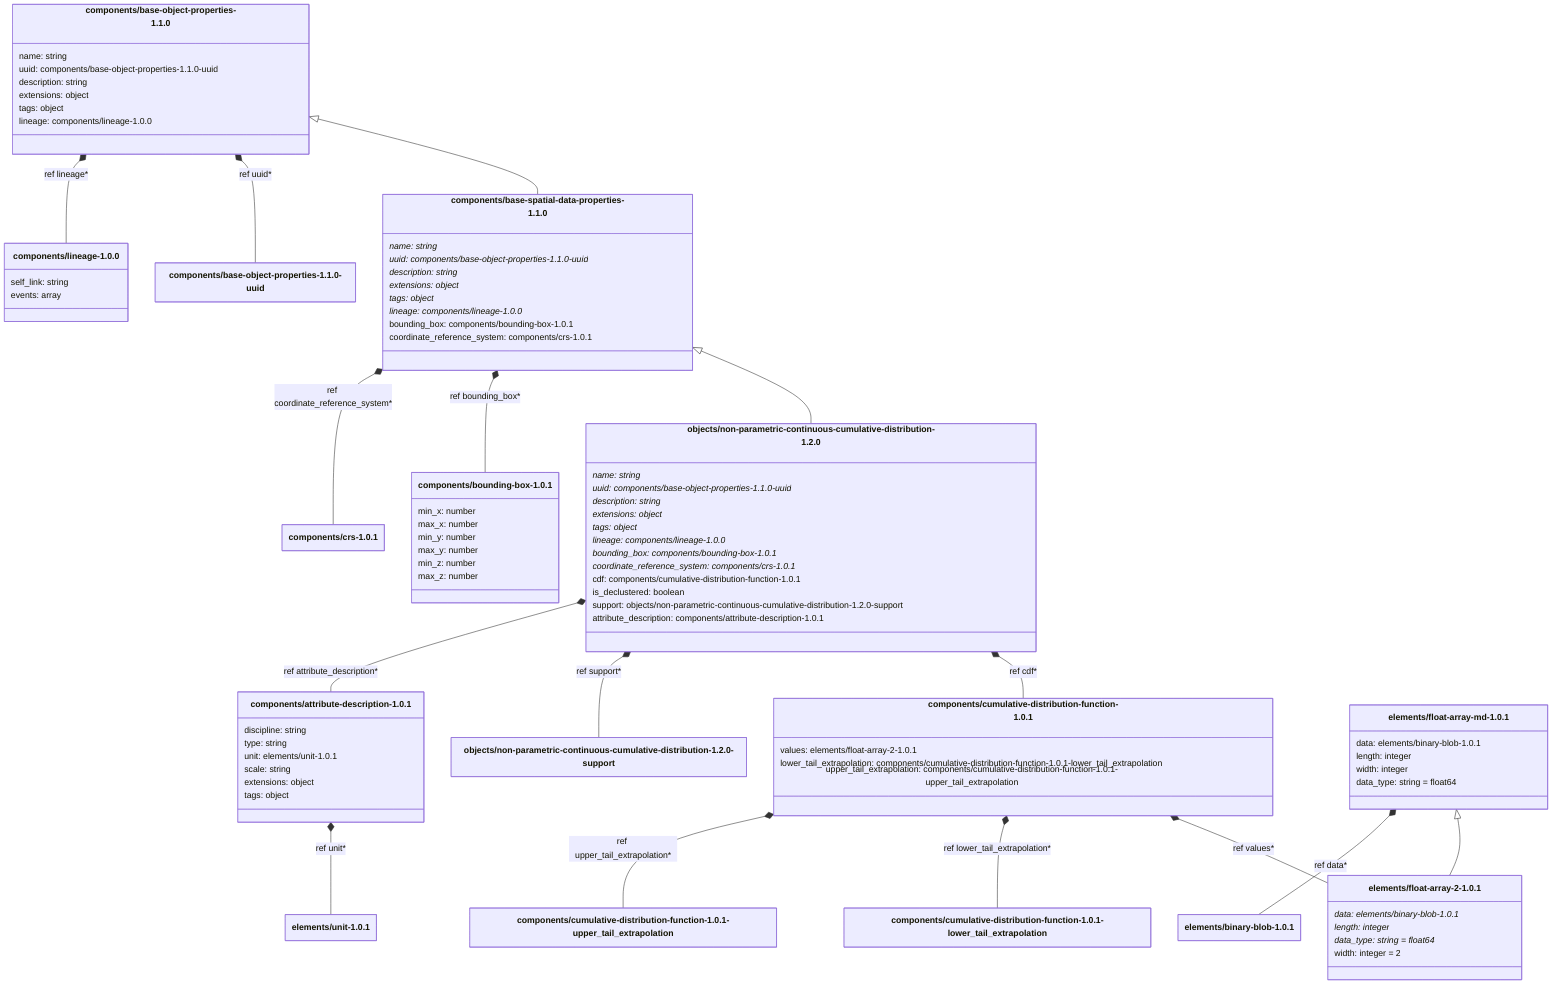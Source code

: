 ---
config:
    class:
        hideEmptyMembersBox: true
---

classDiagram
    class `components/base-object-properties-1.1.0`:::schemaComponent {
        name: string
        uuid: components/base-object-properties-1.1.0-uuid
        description: string
        extensions: object
        tags: object
        lineage: components/lineage-1.0.0
    }
    class `components/base-spatial-data-properties-1.1.0`:::schemaComponent {
        name: string*
        uuid: components/base-object-properties-1.1.0-uuid*
        description: string*
        extensions: object*
        tags: object*
        lineage: components/lineage-1.0.0*
        bounding_box: components/bounding-box-1.0.1
        coordinate_reference_system: components/crs-1.0.1
    }
    `components/base-object-properties-1.1.0` <|-- `components/base-spatial-data-properties-1.1.0`
    class `objects/non-parametric-continuous-cumulative-distribution-1.2.0`:::schemaObject {
        name: string*
        uuid: components/base-object-properties-1.1.0-uuid*
        description: string*
        extensions: object*
        tags: object*
        lineage: components/lineage-1.0.0*
        bounding_box: components/bounding-box-1.0.1*
        coordinate_reference_system: components/crs-1.0.1*
        cdf: components/cumulative-distribution-function-1.0.1
        is_declustered: boolean
        support: objects/non-parametric-continuous-cumulative-distribution-1.2.0-support
        attribute_description: components/attribute-description-1.0.1
    }
    `components/base-spatial-data-properties-1.1.0` <|-- `objects/non-parametric-continuous-cumulative-distribution-1.2.0`
    `components/base-object-properties-1.1.0` *-- `components/base-object-properties-1.1.0-uuid` : ref uuid*
    `components/base-object-properties-1.1.0` *-- `components/lineage-1.0.0` : ref lineage*
    `components/base-spatial-data-properties-1.1.0` *-- `components/bounding-box-1.0.1` : ref bounding_box*
    `components/base-spatial-data-properties-1.1.0` *-- `components/crs-1.0.1` : ref coordinate_reference_system*
    `objects/non-parametric-continuous-cumulative-distribution-1.2.0` *-- `components/cumulative-distribution-function-1.0.1` : ref cdf*
    `objects/non-parametric-continuous-cumulative-distribution-1.2.0` *-- `objects/non-parametric-continuous-cumulative-distribution-1.2.0-support` : ref support*
    `objects/non-parametric-continuous-cumulative-distribution-1.2.0` *-- `components/attribute-description-1.0.1` : ref attribute_description*
    class `components/base-object-properties-1.1.0-uuid`:::schemaImplicit {
    }
    class `components/lineage-1.0.0`:::schemaComponent {
        self_link: string
        events: array
    }
    class `components/attribute-description-1.0.1`:::schemaComponent {
        discipline: string
        type: string
        unit: elements/unit-1.0.1
        scale: string
        extensions: object
        tags: object
    }
    `components/attribute-description-1.0.1` *-- `elements/unit-1.0.1` : ref unit*
    class `elements/unit-1.0.1`:::schemaElement {
    }
    class `objects/non-parametric-continuous-cumulative-distribution-1.2.0-support`:::schemaImplicit {
    }
    class `components/cumulative-distribution-function-1.0.1`:::schemaComponent {
        values: elements/float-array-2-1.0.1
        lower_tail_extrapolation: components/cumulative-distribution-function-1.0.1-lower_tail_extrapolation
        upper_tail_extrapolation: components/cumulative-distribution-function-1.0.1-upper_tail_extrapolation
    }
    `components/cumulative-distribution-function-1.0.1` *-- `elements/float-array-2-1.0.1` : ref values*
    `components/cumulative-distribution-function-1.0.1` *-- `components/cumulative-distribution-function-1.0.1-lower_tail_extrapolation` : ref lower_tail_extrapolation*
    `components/cumulative-distribution-function-1.0.1` *-- `components/cumulative-distribution-function-1.0.1-upper_tail_extrapolation` : ref upper_tail_extrapolation*
    class `elements/float-array-md-1.0.1`:::schemaElement {
        data: elements/binary-blob-1.0.1
        length: integer
        width: integer
        data_type: string = float64
    }
    class `elements/float-array-2-1.0.1`:::schemaElement {
        data: elements/binary-blob-1.0.1*
        length: integer*
        data_type: string = float64*
        width: integer = 2
    }
    `elements/float-array-md-1.0.1` <|-- `elements/float-array-2-1.0.1`
    `elements/float-array-md-1.0.1` *-- `elements/binary-blob-1.0.1` : ref data*
    class `elements/binary-blob-1.0.1`:::schemaElement {
    }
    class `components/cumulative-distribution-function-1.0.1-lower_tail_extrapolation`:::schemaImplicit {
    }
    class `components/cumulative-distribution-function-1.0.1-upper_tail_extrapolation`:::schemaImplicit {
    }
    class `components/bounding-box-1.0.1`:::schemaComponent {
        min_x: number
        max_x: number
        min_y: number
        max_y: number
        min_z: number
        max_z: number
    }
    class `components/crs-1.0.1`:::schemaComponent {
    }